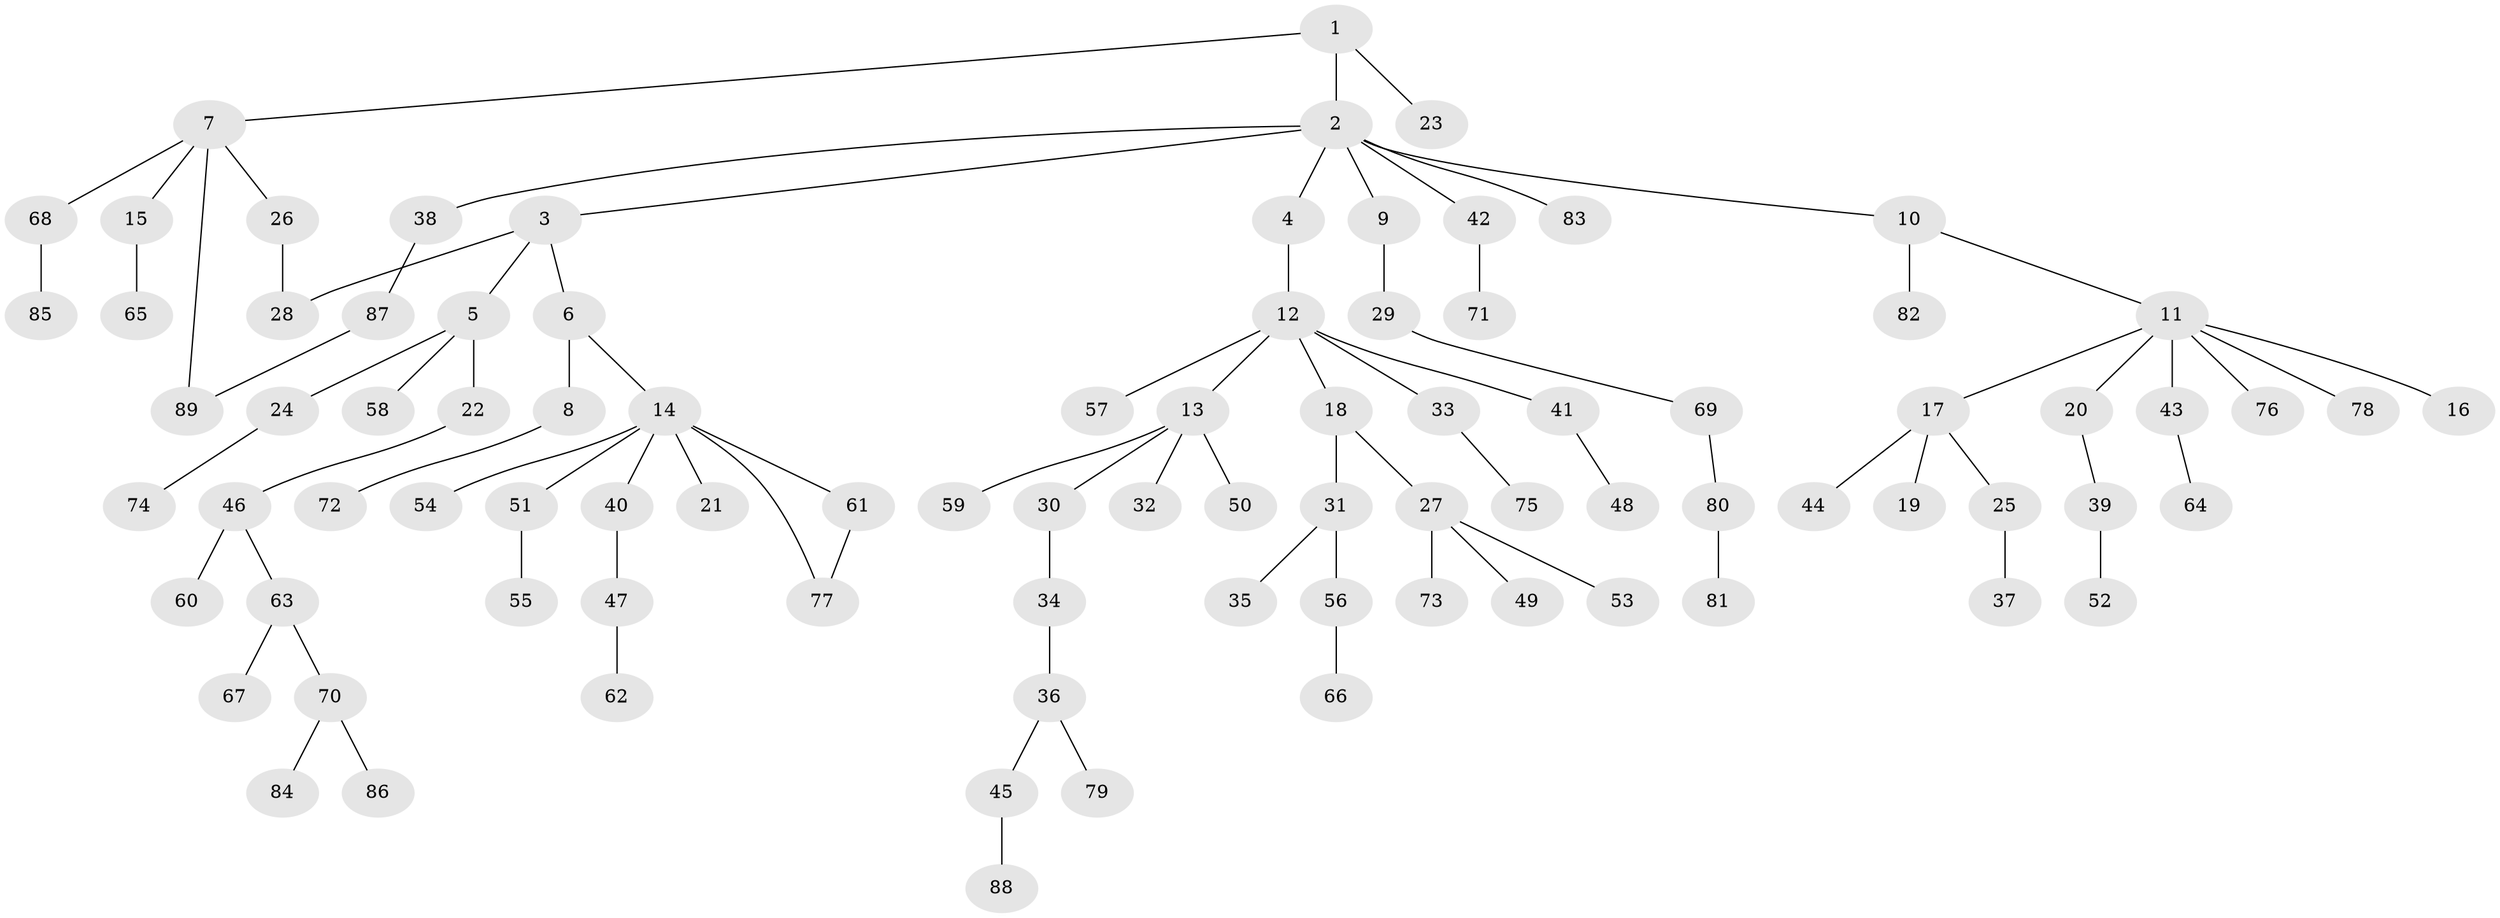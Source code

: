 // Generated by graph-tools (version 1.1) at 2025/25/03/09/25 03:25:24]
// undirected, 89 vertices, 91 edges
graph export_dot {
graph [start="1"]
  node [color=gray90,style=filled];
  1;
  2;
  3;
  4;
  5;
  6;
  7;
  8;
  9;
  10;
  11;
  12;
  13;
  14;
  15;
  16;
  17;
  18;
  19;
  20;
  21;
  22;
  23;
  24;
  25;
  26;
  27;
  28;
  29;
  30;
  31;
  32;
  33;
  34;
  35;
  36;
  37;
  38;
  39;
  40;
  41;
  42;
  43;
  44;
  45;
  46;
  47;
  48;
  49;
  50;
  51;
  52;
  53;
  54;
  55;
  56;
  57;
  58;
  59;
  60;
  61;
  62;
  63;
  64;
  65;
  66;
  67;
  68;
  69;
  70;
  71;
  72;
  73;
  74;
  75;
  76;
  77;
  78;
  79;
  80;
  81;
  82;
  83;
  84;
  85;
  86;
  87;
  88;
  89;
  1 -- 2;
  1 -- 7;
  1 -- 23;
  2 -- 3;
  2 -- 4;
  2 -- 9;
  2 -- 10;
  2 -- 38;
  2 -- 42;
  2 -- 83;
  3 -- 5;
  3 -- 6;
  3 -- 28;
  4 -- 12;
  5 -- 22;
  5 -- 24;
  5 -- 58;
  6 -- 8;
  6 -- 14;
  7 -- 15;
  7 -- 26;
  7 -- 68;
  7 -- 89;
  8 -- 72;
  9 -- 29;
  10 -- 11;
  10 -- 82;
  11 -- 16;
  11 -- 17;
  11 -- 20;
  11 -- 43;
  11 -- 76;
  11 -- 78;
  12 -- 13;
  12 -- 18;
  12 -- 33;
  12 -- 41;
  12 -- 57;
  13 -- 30;
  13 -- 32;
  13 -- 50;
  13 -- 59;
  14 -- 21;
  14 -- 40;
  14 -- 51;
  14 -- 54;
  14 -- 61;
  14 -- 77;
  15 -- 65;
  17 -- 19;
  17 -- 25;
  17 -- 44;
  18 -- 27;
  18 -- 31;
  20 -- 39;
  22 -- 46;
  24 -- 74;
  25 -- 37;
  26 -- 28;
  27 -- 49;
  27 -- 53;
  27 -- 73;
  29 -- 69;
  30 -- 34;
  31 -- 35;
  31 -- 56;
  33 -- 75;
  34 -- 36;
  36 -- 45;
  36 -- 79;
  38 -- 87;
  39 -- 52;
  40 -- 47;
  41 -- 48;
  42 -- 71;
  43 -- 64;
  45 -- 88;
  46 -- 60;
  46 -- 63;
  47 -- 62;
  51 -- 55;
  56 -- 66;
  61 -- 77;
  63 -- 67;
  63 -- 70;
  68 -- 85;
  69 -- 80;
  70 -- 84;
  70 -- 86;
  80 -- 81;
  87 -- 89;
}
